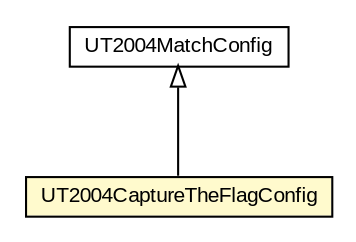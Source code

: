 #!/usr/local/bin/dot
#
# Class diagram 
# Generated by UMLGraph version 5.1 (http://www.umlgraph.org/)
#

digraph G {
	edge [fontname="arial",fontsize=10,labelfontname="arial",labelfontsize=10];
	node [fontname="arial",fontsize=10,shape=plaintext];
	nodesep=0.25;
	ranksep=0.5;
	// cz.cuni.amis.pogamut.ut2004.tournament.capturetheflag.UT2004CaptureTheFlagConfig
	c1029 [label=<<table title="cz.cuni.amis.pogamut.ut2004.tournament.capturetheflag.UT2004CaptureTheFlagConfig" border="0" cellborder="1" cellspacing="0" cellpadding="2" port="p" bgcolor="lemonChiffon" href="./UT2004CaptureTheFlagConfig.html">
		<tr><td><table border="0" cellspacing="0" cellpadding="1">
<tr><td align="center" balign="center"> UT2004CaptureTheFlagConfig </td></tr>
		</table></td></tr>
		</table>>, fontname="arial", fontcolor="black", fontsize=10.0];
	// cz.cuni.amis.pogamut.ut2004.tournament.match.UT2004MatchConfig
	c1045 [label=<<table title="cz.cuni.amis.pogamut.ut2004.tournament.match.UT2004MatchConfig" border="0" cellborder="1" cellspacing="0" cellpadding="2" port="p" href="../match/UT2004MatchConfig.html">
		<tr><td><table border="0" cellspacing="0" cellpadding="1">
<tr><td align="center" balign="center"> UT2004MatchConfig </td></tr>
		</table></td></tr>
		</table>>, fontname="arial", fontcolor="black", fontsize=10.0];
	//cz.cuni.amis.pogamut.ut2004.tournament.capturetheflag.UT2004CaptureTheFlagConfig extends cz.cuni.amis.pogamut.ut2004.tournament.match.UT2004MatchConfig
	c1045:p -> c1029:p [dir=back,arrowtail=empty];
}

